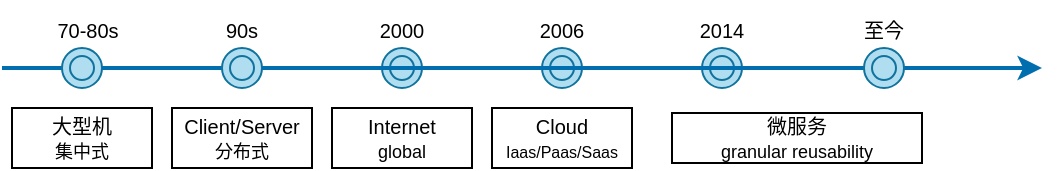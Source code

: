 <mxfile version="26.0.14">
  <diagram name="第 1 页" id="LU0cStmjmYkRrn_uNDRQ">
    <mxGraphModel dx="454" dy="300" grid="1" gridSize="10" guides="1" tooltips="1" connect="1" arrows="1" fold="1" page="1" pageScale="1" pageWidth="827" pageHeight="1169" math="0" shadow="0">
      <root>
        <mxCell id="0" />
        <mxCell id="1" parent="0" />
        <mxCell id="v2yjPvonkrgVvbv5Wmdi-2" value="" style="endArrow=classic;html=1;rounded=0;strokeWidth=2;fillColor=#1ba1e2;strokeColor=#006EAF;" edge="1" parent="1" source="v2yjPvonkrgVvbv5Wmdi-13">
          <mxGeometry width="50" height="50" relative="1" as="geometry">
            <mxPoint x="190" y="360" as="sourcePoint" />
            <mxPoint x="720" y="360" as="targetPoint" />
          </mxGeometry>
        </mxCell>
        <mxCell id="v2yjPvonkrgVvbv5Wmdi-7" value="" style="endArrow=none;html=1;rounded=0;strokeWidth=2;startFill=0;fillColor=#1ba1e2;strokeColor=#006EAF;" edge="1" parent="1" target="v2yjPvonkrgVvbv5Wmdi-3">
          <mxGeometry width="50" height="50" relative="1" as="geometry">
            <mxPoint x="200" y="360" as="sourcePoint" />
            <mxPoint x="610" y="360" as="targetPoint" />
          </mxGeometry>
        </mxCell>
        <mxCell id="v2yjPvonkrgVvbv5Wmdi-3" value="" style="ellipse;shape=doubleEllipse;whiteSpace=wrap;html=1;aspect=fixed;fillColor=#b1ddf0;strokeColor=#10739e;" vertex="1" parent="1">
          <mxGeometry x="230" y="350" width="20" height="20" as="geometry" />
        </mxCell>
        <mxCell id="v2yjPvonkrgVvbv5Wmdi-9" value="" style="endArrow=none;html=1;rounded=0;strokeWidth=2;fillColor=#1ba1e2;strokeColor=#006EAF;startFill=0;" edge="1" parent="1" source="v2yjPvonkrgVvbv5Wmdi-3" target="v2yjPvonkrgVvbv5Wmdi-8">
          <mxGeometry width="50" height="50" relative="1" as="geometry">
            <mxPoint x="250" y="360" as="sourcePoint" />
            <mxPoint x="680" y="360" as="targetPoint" />
          </mxGeometry>
        </mxCell>
        <mxCell id="v2yjPvonkrgVvbv5Wmdi-8" value="" style="ellipse;shape=doubleEllipse;whiteSpace=wrap;html=1;aspect=fixed;fillColor=#b1ddf0;strokeColor=#10739e;" vertex="1" parent="1">
          <mxGeometry x="310" y="350" width="20" height="20" as="geometry" />
        </mxCell>
        <mxCell id="v2yjPvonkrgVvbv5Wmdi-10" value="" style="ellipse;shape=doubleEllipse;whiteSpace=wrap;html=1;aspect=fixed;fillColor=#b1ddf0;strokeColor=#10739e;" vertex="1" parent="1">
          <mxGeometry x="390" y="350" width="20" height="20" as="geometry" />
        </mxCell>
        <mxCell id="v2yjPvonkrgVvbv5Wmdi-11" value="" style="ellipse;shape=doubleEllipse;whiteSpace=wrap;html=1;aspect=fixed;fillColor=#b1ddf0;strokeColor=#10739e;" vertex="1" parent="1">
          <mxGeometry x="470" y="350" width="20" height="20" as="geometry" />
        </mxCell>
        <mxCell id="v2yjPvonkrgVvbv5Wmdi-12" value="" style="ellipse;shape=doubleEllipse;whiteSpace=wrap;html=1;aspect=fixed;fillColor=#b1ddf0;strokeColor=#10739e;" vertex="1" parent="1">
          <mxGeometry x="550" y="350" width="20" height="20" as="geometry" />
        </mxCell>
        <mxCell id="v2yjPvonkrgVvbv5Wmdi-14" value="70-80s" style="text;html=1;align=center;verticalAlign=middle;whiteSpace=wrap;rounded=0;fontSize=10;" vertex="1" parent="1">
          <mxGeometry x="218" y="326" width="50" height="30" as="geometry" />
        </mxCell>
        <mxCell id="v2yjPvonkrgVvbv5Wmdi-15" value="90s" style="text;html=1;align=center;verticalAlign=middle;whiteSpace=wrap;rounded=0;fontSize=10;" vertex="1" parent="1">
          <mxGeometry x="295" y="326" width="50" height="30" as="geometry" />
        </mxCell>
        <mxCell id="v2yjPvonkrgVvbv5Wmdi-16" value="2000" style="text;html=1;align=center;verticalAlign=middle;whiteSpace=wrap;rounded=0;fontSize=10;" vertex="1" parent="1">
          <mxGeometry x="375" y="326" width="50" height="30" as="geometry" />
        </mxCell>
        <mxCell id="v2yjPvonkrgVvbv5Wmdi-17" value="2006" style="text;html=1;align=center;verticalAlign=middle;whiteSpace=wrap;rounded=0;fontSize=10;" vertex="1" parent="1">
          <mxGeometry x="455" y="326" width="50" height="30" as="geometry" />
        </mxCell>
        <mxCell id="v2yjPvonkrgVvbv5Wmdi-18" value="2014&lt;span style=&quot;color: rgba(0, 0, 0, 0); font-family: monospace; font-size: 0px; text-align: start; text-wrap-mode: nowrap;&quot;&gt;%3CmxGraphModel%3E%3Croot%3E%3CmxCell%20id%3D%220%22%2F%3E%3CmxCell%20id%3D%221%22%20parent%3D%220%22%2F%3E%3CmxCell%20id%3D%222%22%20value%3D%222000%22%20style%3D%22text%3Bhtml%3D1%3Balign%3Dcenter%3BverticalAlign%3Dmiddle%3BwhiteSpace%3Dwrap%3Brounded%3D0%3BfontSize%3D10%3B%22%20vertex%3D%221%22%20parent%3D%221%22%3E%3CmxGeometry%20x%3D%22375%22%20y%3D%22326%22%20width%3D%2250%22%20height%3D%2230%22%20as%3D%22geometry%22%2F%3E%3C%2FmxCell%3E%3C%2Froot%3E%3C%2FmxGraphModel%3E&lt;/span&gt;" style="text;html=1;align=center;verticalAlign=middle;whiteSpace=wrap;rounded=0;fontSize=10;" vertex="1" parent="1">
          <mxGeometry x="535" y="326" width="50" height="30" as="geometry" />
        </mxCell>
        <mxCell id="v2yjPvonkrgVvbv5Wmdi-19" value="至今" style="text;html=1;align=center;verticalAlign=middle;whiteSpace=wrap;rounded=0;fontSize=10;" vertex="1" parent="1">
          <mxGeometry x="616" y="326" width="50" height="30" as="geometry" />
        </mxCell>
        <mxCell id="v2yjPvonkrgVvbv5Wmdi-21" value="大型机&lt;div&gt;&lt;font style=&quot;font-size: 9px;&quot;&gt;集中式&lt;/font&gt;&lt;/div&gt;" style="rounded=0;whiteSpace=wrap;html=1;fontSize=10;" vertex="1" parent="1">
          <mxGeometry x="205" y="380" width="70" height="30" as="geometry" />
        </mxCell>
        <mxCell id="v2yjPvonkrgVvbv5Wmdi-22" value="Client/Server&lt;br&gt;&lt;div&gt;&lt;font style=&quot;font-size: 9px;&quot;&gt;分布式&lt;/font&gt;&lt;/div&gt;" style="rounded=0;whiteSpace=wrap;html=1;fontSize=10;" vertex="1" parent="1">
          <mxGeometry x="285" y="380" width="70" height="30" as="geometry" />
        </mxCell>
        <mxCell id="v2yjPvonkrgVvbv5Wmdi-23" value="Internet&lt;div&gt;&lt;font style=&quot;font-size: 9px;&quot;&gt;global&lt;/font&gt;&lt;/div&gt;" style="rounded=0;whiteSpace=wrap;html=1;fontSize=10;" vertex="1" parent="1">
          <mxGeometry x="365" y="380" width="70" height="30" as="geometry" />
        </mxCell>
        <mxCell id="v2yjPvonkrgVvbv5Wmdi-24" value="Cloud&lt;div&gt;&lt;font style=&quot;font-size: 8px;&quot;&gt;Iaas/Paas/Saas&lt;/font&gt;&lt;/div&gt;" style="rounded=0;whiteSpace=wrap;html=1;fontSize=10;" vertex="1" parent="1">
          <mxGeometry x="445" y="380" width="70" height="30" as="geometry" />
        </mxCell>
        <mxCell id="v2yjPvonkrgVvbv5Wmdi-26" value="" style="endArrow=none;html=1;rounded=0;strokeWidth=2;fillColor=#1ba1e2;strokeColor=#006EAF;startFill=0;" edge="1" parent="1" source="v2yjPvonkrgVvbv5Wmdi-8" target="v2yjPvonkrgVvbv5Wmdi-13">
          <mxGeometry width="50" height="50" relative="1" as="geometry">
            <mxPoint x="330" y="360" as="sourcePoint" />
            <mxPoint x="720" y="360" as="targetPoint" />
          </mxGeometry>
        </mxCell>
        <mxCell id="v2yjPvonkrgVvbv5Wmdi-13" value="" style="ellipse;shape=doubleEllipse;whiteSpace=wrap;html=1;aspect=fixed;fillColor=#b1ddf0;strokeColor=#10739e;" vertex="1" parent="1">
          <mxGeometry x="631" y="350" width="20" height="20" as="geometry" />
        </mxCell>
        <mxCell id="v2yjPvonkrgVvbv5Wmdi-27" value="微服务&lt;br&gt;&lt;div&gt;&lt;font style=&quot;font-size: 9px;&quot;&gt;granular reusability&lt;/font&gt;&lt;/div&gt;" style="rounded=0;whiteSpace=wrap;html=1;fontSize=10;" vertex="1" parent="1">
          <mxGeometry x="535" y="382.5" width="125" height="25" as="geometry" />
        </mxCell>
      </root>
    </mxGraphModel>
  </diagram>
</mxfile>

